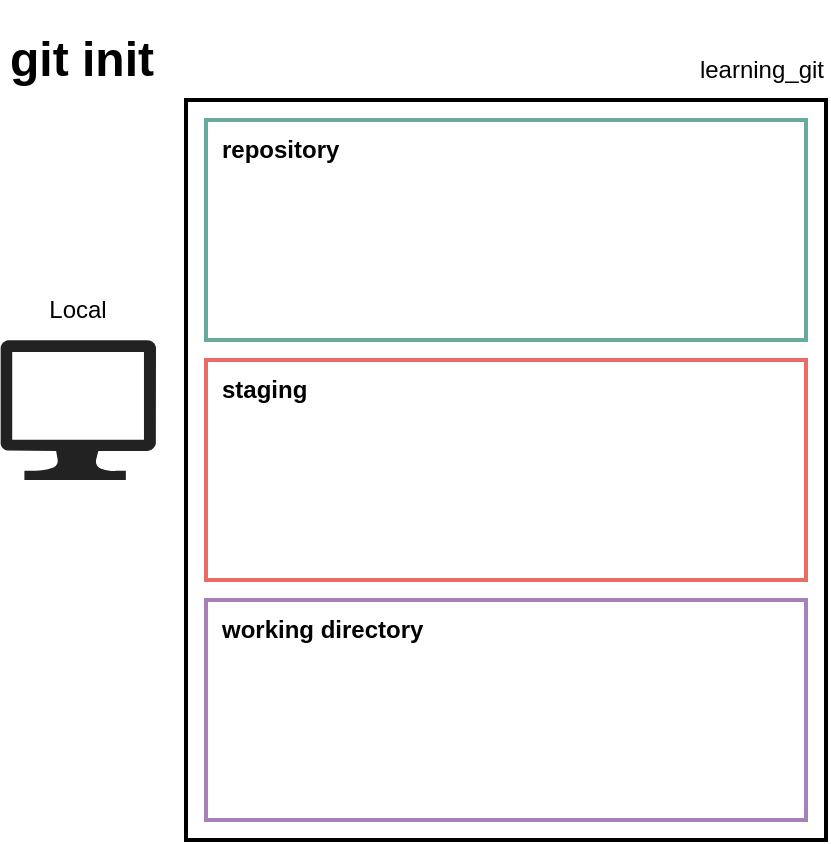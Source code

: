 <mxfile version="21.1.2" type="device" pages="7">
  <diagram name="git-init" id="-YxyPpJIQUArzZvzlgh2">
    <mxGraphModel dx="1194" dy="812" grid="1" gridSize="10" guides="1" tooltips="1" connect="1" arrows="1" fold="1" page="1" pageScale="1" pageWidth="827" pageHeight="1169" math="0" shadow="0">
      <root>
        <mxCell id="0" />
        <mxCell id="1" parent="0" />
        <mxCell id="hqATwPrgu74nvOjBv1BX-1" value="" style="rounded=0;whiteSpace=wrap;html=1;strokeWidth=2;" vertex="1" parent="1">
          <mxGeometry x="180" y="240" width="320" height="370" as="geometry" />
        </mxCell>
        <mxCell id="ZlquYvv8OyFAxpBDzK-X-1" value="&lt;h1&gt;git init&lt;/h1&gt;&lt;p&gt;&lt;br&gt;&lt;/p&gt;" style="text;html=1;strokeColor=none;fillColor=none;spacing=5;spacingTop=-20;whiteSpace=wrap;overflow=hidden;rounded=0;" parent="1" vertex="1">
          <mxGeometry x="87.22" y="200" width="190" height="70" as="geometry" />
        </mxCell>
        <mxCell id="yZu9iDbFmFyv74gO4Je9-7" value="" style="rounded=0;whiteSpace=wrap;html=1;strokeWidth=2;strokeColor=#67AB9F;" parent="1" vertex="1">
          <mxGeometry x="190" y="250" width="300" height="110" as="geometry" />
        </mxCell>
        <mxCell id="yZu9iDbFmFyv74gO4Je9-2" value="" style="sketch=0;aspect=fixed;pointerEvents=1;shadow=0;dashed=0;html=1;strokeColor=none;labelPosition=center;verticalLabelPosition=bottom;verticalAlign=top;align=center;fillColor=#222222;shape=mxgraph.azure.computer" parent="1" vertex="1">
          <mxGeometry x="87.22" y="360" width="77.78" height="70" as="geometry" />
        </mxCell>
        <mxCell id="yZu9iDbFmFyv74gO4Je9-3" value="Local" style="text;html=1;strokeColor=none;fillColor=none;align=center;verticalAlign=middle;whiteSpace=wrap;rounded=0;" parent="1" vertex="1">
          <mxGeometry x="96.11" y="330" width="60" height="30" as="geometry" />
        </mxCell>
        <mxCell id="yZu9iDbFmFyv74gO4Je9-8" value="repository" style="text;html=1;strokeColor=none;fillColor=none;align=left;verticalAlign=middle;whiteSpace=wrap;rounded=0;fontStyle=1" parent="1" vertex="1">
          <mxGeometry x="196" y="250" width="60" height="30" as="geometry" />
        </mxCell>
        <mxCell id="cRdxDxRjVK9_Y9O7wucG-1" value="" style="rounded=0;whiteSpace=wrap;html=1;strokeWidth=2;strokeColor=#EA6B66;" parent="1" vertex="1">
          <mxGeometry x="190" y="370" width="300" height="110" as="geometry" />
        </mxCell>
        <mxCell id="cRdxDxRjVK9_Y9O7wucG-2" value="staging" style="text;html=1;strokeColor=none;fillColor=none;align=left;verticalAlign=middle;whiteSpace=wrap;rounded=0;fontStyle=1" parent="1" vertex="1">
          <mxGeometry x="196" y="370" width="60" height="30" as="geometry" />
        </mxCell>
        <mxCell id="cRdxDxRjVK9_Y9O7wucG-3" value="" style="rounded=0;whiteSpace=wrap;html=1;strokeWidth=2;strokeColor=#A680B8;" parent="1" vertex="1">
          <mxGeometry x="190" y="490" width="300" height="110" as="geometry" />
        </mxCell>
        <mxCell id="cRdxDxRjVK9_Y9O7wucG-4" value="working directory" style="text;html=1;strokeColor=none;fillColor=none;align=left;verticalAlign=middle;whiteSpace=wrap;rounded=0;fontStyle=1" parent="1" vertex="1">
          <mxGeometry x="196" y="490" width="116" height="30" as="geometry" />
        </mxCell>
        <mxCell id="hqATwPrgu74nvOjBv1BX-2" value="learning_git" style="text;html=1;align=right;verticalAlign=middle;resizable=0;points=[];autosize=1;strokeColor=none;fillColor=none;" vertex="1" parent="1">
          <mxGeometry x="410" y="210" width="90" height="30" as="geometry" />
        </mxCell>
      </root>
    </mxGraphModel>
  </diagram>
  <diagram name="git-file" id="vsoEqmSqKzCADp6hCpRs">
    <mxGraphModel dx="1194" dy="812" grid="1" gridSize="10" guides="1" tooltips="1" connect="1" arrows="1" fold="1" page="1" pageScale="1" pageWidth="827" pageHeight="1169" math="0" shadow="0">
      <root>
        <mxCell id="FIYHvJH0AeBGkTyXwpkK-0" />
        <mxCell id="FIYHvJH0AeBGkTyXwpkK-1" parent="FIYHvJH0AeBGkTyXwpkK-0" />
        <mxCell id="nVtSJCHb0RSraCJJyfON-0" value="" style="rounded=0;whiteSpace=wrap;html=1;strokeWidth=2;" vertex="1" parent="FIYHvJH0AeBGkTyXwpkK-1">
          <mxGeometry x="352.78" y="340" width="320" height="370" as="geometry" />
        </mxCell>
        <mxCell id="nVtSJCHb0RSraCJJyfON-1" value="learning_git" style="text;html=1;align=right;verticalAlign=middle;resizable=0;points=[];autosize=1;strokeColor=none;fillColor=none;" vertex="1" parent="FIYHvJH0AeBGkTyXwpkK-1">
          <mxGeometry x="582.78" y="310" width="90" height="30" as="geometry" />
        </mxCell>
        <mxCell id="6olMR2F98lCyMHbFJEq0-2" value="&lt;h1&gt;Create a file&lt;/h1&gt;&lt;p&gt;&lt;br&gt;&lt;/p&gt;" style="text;html=1;strokeColor=none;fillColor=none;spacing=5;spacingTop=-20;whiteSpace=wrap;overflow=hidden;rounded=0;" parent="FIYHvJH0AeBGkTyXwpkK-1" vertex="1">
          <mxGeometry x="260" y="290" width="270" height="70" as="geometry" />
        </mxCell>
        <mxCell id="Saw3qlOga7E181A_jt4V-0" value="" style="rounded=0;whiteSpace=wrap;html=1;strokeWidth=2;strokeColor=#67AB9F;" parent="FIYHvJH0AeBGkTyXwpkK-1" vertex="1">
          <mxGeometry x="362.78" y="350" width="300" height="110" as="geometry" />
        </mxCell>
        <mxCell id="Saw3qlOga7E181A_jt4V-1" value="" style="sketch=0;aspect=fixed;pointerEvents=1;shadow=0;dashed=0;html=1;strokeColor=none;labelPosition=center;verticalLabelPosition=bottom;verticalAlign=top;align=center;fillColor=#222222;shape=mxgraph.azure.computer" parent="FIYHvJH0AeBGkTyXwpkK-1" vertex="1">
          <mxGeometry x="260" y="460" width="77.78" height="70" as="geometry" />
        </mxCell>
        <mxCell id="Saw3qlOga7E181A_jt4V-2" value="Local" style="text;html=1;strokeColor=none;fillColor=none;align=center;verticalAlign=middle;whiteSpace=wrap;rounded=0;" parent="FIYHvJH0AeBGkTyXwpkK-1" vertex="1">
          <mxGeometry x="268.89" y="430" width="60" height="30" as="geometry" />
        </mxCell>
        <mxCell id="Saw3qlOga7E181A_jt4V-3" value="repository" style="text;html=1;strokeColor=none;fillColor=none;align=left;verticalAlign=middle;whiteSpace=wrap;rounded=0;fontStyle=1" parent="FIYHvJH0AeBGkTyXwpkK-1" vertex="1">
          <mxGeometry x="368.78" y="350" width="60" height="30" as="geometry" />
        </mxCell>
        <mxCell id="Saw3qlOga7E181A_jt4V-4" value="" style="rounded=0;whiteSpace=wrap;html=1;strokeWidth=2;strokeColor=#EA6B66;" parent="FIYHvJH0AeBGkTyXwpkK-1" vertex="1">
          <mxGeometry x="362.78" y="470" width="300" height="110" as="geometry" />
        </mxCell>
        <mxCell id="Saw3qlOga7E181A_jt4V-5" value="staging" style="text;html=1;strokeColor=none;fillColor=none;align=left;verticalAlign=middle;whiteSpace=wrap;rounded=0;fontStyle=1" parent="FIYHvJH0AeBGkTyXwpkK-1" vertex="1">
          <mxGeometry x="368.78" y="470" width="60" height="30" as="geometry" />
        </mxCell>
        <mxCell id="Saw3qlOga7E181A_jt4V-6" value="" style="rounded=0;whiteSpace=wrap;html=1;strokeWidth=2;strokeColor=#A680B8;" parent="FIYHvJH0AeBGkTyXwpkK-1" vertex="1">
          <mxGeometry x="362.78" y="590" width="300" height="110" as="geometry" />
        </mxCell>
        <mxCell id="Saw3qlOga7E181A_jt4V-7" value="working directory" style="text;html=1;strokeColor=none;fillColor=none;align=left;verticalAlign=middle;whiteSpace=wrap;rounded=0;fontStyle=1" parent="FIYHvJH0AeBGkTyXwpkK-1" vertex="1">
          <mxGeometry x="368.78" y="590" width="113.22" height="30" as="geometry" />
        </mxCell>
        <mxCell id="6olMR2F98lCyMHbFJEq0-0" value="" style="whiteSpace=wrap;html=1;shape=mxgraph.basic.document" parent="FIYHvJH0AeBGkTyXwpkK-1" vertex="1">
          <mxGeometry x="394" y="630" width="40" height="40" as="geometry" />
        </mxCell>
        <mxCell id="6olMR2F98lCyMHbFJEq0-1" value="README.md" style="text;html=1;align=center;verticalAlign=middle;resizable=0;points=[];autosize=1;strokeColor=none;fillColor=none;" parent="FIYHvJH0AeBGkTyXwpkK-1" vertex="1">
          <mxGeometry x="369" y="670" width="90" height="30" as="geometry" />
        </mxCell>
      </root>
    </mxGraphModel>
  </diagram>
  <diagram name="git-add" id="ITcef8kENN064lZRTPvi">
    <mxGraphModel dx="1194" dy="812" grid="1" gridSize="10" guides="1" tooltips="1" connect="1" arrows="1" fold="1" page="1" pageScale="1" pageWidth="827" pageHeight="1169" math="0" shadow="0">
      <root>
        <mxCell id="UZeBuf4rFTnawCBUfYBG-0" />
        <mxCell id="UZeBuf4rFTnawCBUfYBG-1" parent="UZeBuf4rFTnawCBUfYBG-0" />
        <mxCell id="g2d2jYpHRuw7SIdADAEn-0" value="" style="rounded=0;whiteSpace=wrap;html=1;strokeWidth=2;" vertex="1" parent="UZeBuf4rFTnawCBUfYBG-1">
          <mxGeometry x="180.0" y="240" width="320" height="370" as="geometry" />
        </mxCell>
        <mxCell id="g2d2jYpHRuw7SIdADAEn-1" value="learning_git" style="text;html=1;align=right;verticalAlign=middle;resizable=0;points=[];autosize=1;strokeColor=none;fillColor=none;" vertex="1" parent="UZeBuf4rFTnawCBUfYBG-1">
          <mxGeometry x="410" y="210" width="90" height="30" as="geometry" />
        </mxCell>
        <mxCell id="QjUlexEIWqS3jKyvGFIQ-0" value="" style="rounded=0;whiteSpace=wrap;html=1;strokeWidth=2;strokeColor=#67AB9F;" parent="UZeBuf4rFTnawCBUfYBG-1" vertex="1">
          <mxGeometry x="190" y="250" width="300" height="110" as="geometry" />
        </mxCell>
        <mxCell id="QjUlexEIWqS3jKyvGFIQ-1" value="" style="sketch=0;aspect=fixed;pointerEvents=1;shadow=0;dashed=0;html=1;strokeColor=none;labelPosition=center;verticalLabelPosition=bottom;verticalAlign=top;align=center;fillColor=#222222;shape=mxgraph.azure.computer" parent="UZeBuf4rFTnawCBUfYBG-1" vertex="1">
          <mxGeometry x="87.22" y="360" width="77.78" height="70" as="geometry" />
        </mxCell>
        <mxCell id="QjUlexEIWqS3jKyvGFIQ-2" value="Local" style="text;html=1;strokeColor=none;fillColor=none;align=center;verticalAlign=middle;whiteSpace=wrap;rounded=0;" parent="UZeBuf4rFTnawCBUfYBG-1" vertex="1">
          <mxGeometry x="96.11" y="330" width="60" height="30" as="geometry" />
        </mxCell>
        <mxCell id="QjUlexEIWqS3jKyvGFIQ-3" value="repository" style="text;html=1;strokeColor=none;fillColor=none;align=left;verticalAlign=middle;whiteSpace=wrap;rounded=0;fontStyle=1" parent="UZeBuf4rFTnawCBUfYBG-1" vertex="1">
          <mxGeometry x="196" y="250" width="60" height="30" as="geometry" />
        </mxCell>
        <mxCell id="QjUlexEIWqS3jKyvGFIQ-4" value="" style="rounded=0;whiteSpace=wrap;html=1;strokeWidth=2;strokeColor=#EA6B66;" parent="UZeBuf4rFTnawCBUfYBG-1" vertex="1">
          <mxGeometry x="190" y="370" width="300" height="110" as="geometry" />
        </mxCell>
        <mxCell id="QjUlexEIWqS3jKyvGFIQ-5" value="staging" style="text;html=1;strokeColor=none;fillColor=none;align=left;verticalAlign=middle;whiteSpace=wrap;rounded=0;fontStyle=1" parent="UZeBuf4rFTnawCBUfYBG-1" vertex="1">
          <mxGeometry x="196" y="370" width="60" height="30" as="geometry" />
        </mxCell>
        <mxCell id="QjUlexEIWqS3jKyvGFIQ-6" value="" style="rounded=0;whiteSpace=wrap;html=1;strokeWidth=2;strokeColor=#A680B8;" parent="UZeBuf4rFTnawCBUfYBG-1" vertex="1">
          <mxGeometry x="190" y="490" width="300" height="110" as="geometry" />
        </mxCell>
        <mxCell id="QjUlexEIWqS3jKyvGFIQ-7" value="working directory" style="text;html=1;strokeColor=none;fillColor=none;align=left;verticalAlign=middle;whiteSpace=wrap;rounded=0;fontStyle=1" parent="UZeBuf4rFTnawCBUfYBG-1" vertex="1">
          <mxGeometry x="196" y="490" width="116" height="30" as="geometry" />
        </mxCell>
        <mxCell id="QjUlexEIWqS3jKyvGFIQ-8" value="" style="whiteSpace=wrap;html=1;shape=mxgraph.basic.document" parent="UZeBuf4rFTnawCBUfYBG-1" vertex="1">
          <mxGeometry x="215" y="410" width="40" height="40" as="geometry" />
        </mxCell>
        <mxCell id="QjUlexEIWqS3jKyvGFIQ-9" value="README.md" style="text;html=1;align=center;verticalAlign=middle;resizable=0;points=[];autosize=1;strokeColor=none;fillColor=none;" parent="UZeBuf4rFTnawCBUfYBG-1" vertex="1">
          <mxGeometry x="190" y="450" width="90" height="30" as="geometry" />
        </mxCell>
        <mxCell id="dAOEFKQYgUzx5aFdq-kA-0" value="&lt;h1&gt;git add README.md&lt;/h1&gt;" style="text;html=1;strokeColor=none;fillColor=none;spacing=5;spacingTop=-20;whiteSpace=wrap;overflow=hidden;rounded=0;" parent="UZeBuf4rFTnawCBUfYBG-1" vertex="1">
          <mxGeometry x="80" y="188" width="270" height="70" as="geometry" />
        </mxCell>
        <mxCell id="OmRHJ6eIKyZmBFCU5yNt-0" value="" style="endArrow=classic;html=1;curved=1;" edge="1" parent="UZeBuf4rFTnawCBUfYBG-1">
          <mxGeometry width="50" height="50" relative="1" as="geometry">
            <mxPoint x="270" y="550" as="sourcePoint" />
            <mxPoint x="270" y="440" as="targetPoint" />
            <Array as="points">
              <mxPoint x="360" y="490" />
            </Array>
          </mxGeometry>
        </mxCell>
      </root>
    </mxGraphModel>
  </diagram>
  <diagram name="git-commit" id="_FfShILvcAFEhgcJJ4aj">
    <mxGraphModel dx="1194" dy="812" grid="1" gridSize="10" guides="1" tooltips="1" connect="1" arrows="1" fold="1" page="1" pageScale="1" pageWidth="827" pageHeight="1169" math="0" shadow="0">
      <root>
        <mxCell id="XSUbhdxcEVcOYjpkGr-C-0" />
        <mxCell id="XSUbhdxcEVcOYjpkGr-C-1" parent="XSUbhdxcEVcOYjpkGr-C-0" />
        <mxCell id="MfGGx97EDilf3toNMk_y-0" value="" style="rounded=0;whiteSpace=wrap;html=1;strokeWidth=2;" vertex="1" parent="XSUbhdxcEVcOYjpkGr-C-1">
          <mxGeometry x="180.0" y="240" width="320" height="370" as="geometry" />
        </mxCell>
        <mxCell id="MfGGx97EDilf3toNMk_y-1" value="learning_git" style="text;html=1;align=right;verticalAlign=middle;resizable=0;points=[];autosize=1;strokeColor=none;fillColor=none;" vertex="1" parent="XSUbhdxcEVcOYjpkGr-C-1">
          <mxGeometry x="410" y="210" width="90" height="30" as="geometry" />
        </mxCell>
        <mxCell id="XSUbhdxcEVcOYjpkGr-C-2" value="" style="rounded=0;whiteSpace=wrap;html=1;strokeWidth=2;strokeColor=#67AB9F;" parent="XSUbhdxcEVcOYjpkGr-C-1" vertex="1">
          <mxGeometry x="190" y="250" width="300" height="110" as="geometry" />
        </mxCell>
        <mxCell id="XSUbhdxcEVcOYjpkGr-C-3" value="" style="sketch=0;aspect=fixed;pointerEvents=1;shadow=0;dashed=0;html=1;strokeColor=none;labelPosition=center;verticalLabelPosition=bottom;verticalAlign=top;align=center;fillColor=#222222;shape=mxgraph.azure.computer" parent="XSUbhdxcEVcOYjpkGr-C-1" vertex="1">
          <mxGeometry x="87.22" y="360" width="77.78" height="70" as="geometry" />
        </mxCell>
        <mxCell id="XSUbhdxcEVcOYjpkGr-C-4" value="Local" style="text;html=1;strokeColor=none;fillColor=none;align=center;verticalAlign=middle;whiteSpace=wrap;rounded=0;" parent="XSUbhdxcEVcOYjpkGr-C-1" vertex="1">
          <mxGeometry x="96.11" y="330" width="60" height="30" as="geometry" />
        </mxCell>
        <mxCell id="XSUbhdxcEVcOYjpkGr-C-5" value="repository" style="text;html=1;strokeColor=none;fillColor=none;align=left;verticalAlign=middle;whiteSpace=wrap;rounded=0;fontStyle=1" parent="XSUbhdxcEVcOYjpkGr-C-1" vertex="1">
          <mxGeometry x="196" y="250" width="60" height="30" as="geometry" />
        </mxCell>
        <mxCell id="XSUbhdxcEVcOYjpkGr-C-6" value="" style="rounded=0;whiteSpace=wrap;html=1;strokeWidth=2;strokeColor=#EA6B66;" parent="XSUbhdxcEVcOYjpkGr-C-1" vertex="1">
          <mxGeometry x="190" y="370" width="300" height="110" as="geometry" />
        </mxCell>
        <mxCell id="XSUbhdxcEVcOYjpkGr-C-7" value="staging" style="text;html=1;strokeColor=none;fillColor=none;align=left;verticalAlign=middle;whiteSpace=wrap;rounded=0;fontStyle=1" parent="XSUbhdxcEVcOYjpkGr-C-1" vertex="1">
          <mxGeometry x="196" y="370" width="60" height="30" as="geometry" />
        </mxCell>
        <mxCell id="XSUbhdxcEVcOYjpkGr-C-8" value="" style="rounded=0;whiteSpace=wrap;html=1;strokeWidth=2;strokeColor=#A680B8;" parent="XSUbhdxcEVcOYjpkGr-C-1" vertex="1">
          <mxGeometry x="190" y="490" width="300" height="110" as="geometry" />
        </mxCell>
        <mxCell id="XSUbhdxcEVcOYjpkGr-C-9" value="working directory" style="text;html=1;strokeColor=none;fillColor=none;align=left;verticalAlign=middle;whiteSpace=wrap;rounded=0;fontStyle=1" parent="XSUbhdxcEVcOYjpkGr-C-1" vertex="1">
          <mxGeometry x="196" y="490" width="116" height="30" as="geometry" />
        </mxCell>
        <mxCell id="XSUbhdxcEVcOYjpkGr-C-10" value="" style="whiteSpace=wrap;html=1;shape=mxgraph.basic.document" parent="XSUbhdxcEVcOYjpkGr-C-1" vertex="1">
          <mxGeometry x="215" y="290" width="40" height="40" as="geometry" />
        </mxCell>
        <mxCell id="XSUbhdxcEVcOYjpkGr-C-11" value="README.md" style="text;html=1;align=center;verticalAlign=middle;resizable=0;points=[];autosize=1;strokeColor=none;fillColor=none;" parent="XSUbhdxcEVcOYjpkGr-C-1" vertex="1">
          <mxGeometry x="190" y="330" width="90" height="30" as="geometry" />
        </mxCell>
        <mxCell id="XSUbhdxcEVcOYjpkGr-C-12" value="&lt;h1&gt;git commit -m &quot;message&quot;&lt;/h1&gt;" style="text;html=1;strokeColor=none;fillColor=none;spacing=5;spacingTop=-20;whiteSpace=wrap;overflow=hidden;rounded=0;" parent="XSUbhdxcEVcOYjpkGr-C-1" vertex="1">
          <mxGeometry x="79" y="180" width="350" height="70" as="geometry" />
        </mxCell>
        <mxCell id="rqK7GGPLaOEI7zJ6sDIa-0" value="" style="endArrow=classic;html=1;curved=1;" edge="1" parent="XSUbhdxcEVcOYjpkGr-C-1">
          <mxGeometry width="50" height="50" relative="1" as="geometry">
            <mxPoint x="270" y="430" as="sourcePoint" />
            <mxPoint x="270" y="320" as="targetPoint" />
            <Array as="points">
              <mxPoint x="360" y="370" />
            </Array>
          </mxGeometry>
        </mxCell>
      </root>
    </mxGraphModel>
  </diagram>
  <diagram id="oav_KaQNIgASNn9GYi1O" name="create-github">
    <mxGraphModel dx="1194" dy="812" grid="1" gridSize="10" guides="1" tooltips="1" connect="1" arrows="1" fold="1" page="1" pageScale="1" pageWidth="827" pageHeight="1169" math="0" shadow="0">
      <root>
        <mxCell id="0" />
        <mxCell id="1" parent="0" />
        <mxCell id="UGCbMftMWqdsoCMZL1pl-1" value="" style="rounded=0;whiteSpace=wrap;html=1;strokeWidth=2;" vertex="1" parent="1">
          <mxGeometry x="610" y="240" width="320" height="370" as="geometry" />
        </mxCell>
        <mxCell id="yRsJhULzBp8TWrmPor1F-1" value="" style="rounded=0;whiteSpace=wrap;html=1;strokeWidth=2;" vertex="1" parent="1">
          <mxGeometry x="180.0" y="240" width="320" height="370" as="geometry" />
        </mxCell>
        <mxCell id="yRsJhULzBp8TWrmPor1F-2" value="learning_git" style="text;html=1;align=right;verticalAlign=middle;resizable=0;points=[];autosize=1;strokeColor=none;fillColor=none;" vertex="1" parent="1">
          <mxGeometry x="410" y="210" width="90" height="30" as="geometry" />
        </mxCell>
        <mxCell id="a9VAbbiZVvmUka3tZX2u-1" value="" style="rounded=0;whiteSpace=wrap;html=1;strokeWidth=2;strokeColor=#67AB9F;" parent="1" vertex="1">
          <mxGeometry x="190" y="250" width="300" height="110" as="geometry" />
        </mxCell>
        <mxCell id="a9VAbbiZVvmUka3tZX2u-2" value="" style="sketch=0;aspect=fixed;pointerEvents=1;shadow=0;dashed=0;html=1;strokeColor=none;labelPosition=center;verticalLabelPosition=bottom;verticalAlign=top;align=center;fillColor=#222222;shape=mxgraph.azure.computer" parent="1" vertex="1">
          <mxGeometry x="87.22" y="360" width="77.78" height="70" as="geometry" />
        </mxCell>
        <mxCell id="a9VAbbiZVvmUka3tZX2u-3" value="Local" style="text;html=1;strokeColor=none;fillColor=none;align=center;verticalAlign=middle;whiteSpace=wrap;rounded=0;" parent="1" vertex="1">
          <mxGeometry x="96.11" y="330" width="60" height="30" as="geometry" />
        </mxCell>
        <mxCell id="a9VAbbiZVvmUka3tZX2u-4" value="repository" style="text;html=1;strokeColor=none;fillColor=none;align=left;verticalAlign=middle;whiteSpace=wrap;rounded=0;fontStyle=1" parent="1" vertex="1">
          <mxGeometry x="196" y="250" width="60" height="30" as="geometry" />
        </mxCell>
        <mxCell id="a9VAbbiZVvmUka3tZX2u-5" value="" style="rounded=0;whiteSpace=wrap;html=1;strokeWidth=2;strokeColor=#EA6B66;" parent="1" vertex="1">
          <mxGeometry x="190" y="370" width="300" height="110" as="geometry" />
        </mxCell>
        <mxCell id="a9VAbbiZVvmUka3tZX2u-6" value="staging" style="text;html=1;strokeColor=none;fillColor=none;align=left;verticalAlign=middle;whiteSpace=wrap;rounded=0;fontStyle=1" parent="1" vertex="1">
          <mxGeometry x="196" y="370" width="60" height="30" as="geometry" />
        </mxCell>
        <mxCell id="a9VAbbiZVvmUka3tZX2u-7" value="" style="rounded=0;whiteSpace=wrap;html=1;strokeWidth=2;strokeColor=#A680B8;" parent="1" vertex="1">
          <mxGeometry x="190" y="490" width="300" height="110" as="geometry" />
        </mxCell>
        <mxCell id="a9VAbbiZVvmUka3tZX2u-8" value="working directory" style="text;html=1;strokeColor=none;fillColor=none;align=left;verticalAlign=middle;whiteSpace=wrap;rounded=0;fontStyle=1" parent="1" vertex="1">
          <mxGeometry x="196" y="490" width="116" height="30" as="geometry" />
        </mxCell>
        <mxCell id="a9VAbbiZVvmUka3tZX2u-11" value="&lt;h1&gt;Create a repository on GitHub.com&lt;/h1&gt;" style="text;html=1;strokeColor=none;fillColor=none;spacing=5;spacingTop=-20;whiteSpace=wrap;overflow=hidden;rounded=0;" parent="1" vertex="1">
          <mxGeometry x="80" y="170" width="430" height="70" as="geometry" />
        </mxCell>
        <mxCell id="a9VAbbiZVvmUka3tZX2u-12" value="" style="verticalLabelPosition=bottom;html=1;verticalAlign=top;align=center;strokeColor=none;fillColor=#333333;shape=mxgraph.azure.github_code;pointerEvents=1;" parent="1" vertex="1">
          <mxGeometry x="610" y="180" width="50" height="50" as="geometry" />
        </mxCell>
        <mxCell id="a9VAbbiZVvmUka3tZX2u-13" value="GitHub" style="text;html=1;strokeColor=none;fillColor=none;align=center;verticalAlign=middle;whiteSpace=wrap;rounded=0;" parent="1" vertex="1">
          <mxGeometry x="604" y="150" width="60" height="30" as="geometry" />
        </mxCell>
        <mxCell id="hScLiqYNuRBypge_krDD-1" value="" style="whiteSpace=wrap;html=1;shape=mxgraph.basic.document" parent="1" vertex="1">
          <mxGeometry x="215" y="290" width="40" height="40" as="geometry" />
        </mxCell>
        <mxCell id="hScLiqYNuRBypge_krDD-2" value="README.md" style="text;html=1;align=center;verticalAlign=middle;resizable=0;points=[];autosize=1;strokeColor=none;fillColor=none;" parent="1" vertex="1">
          <mxGeometry x="190" y="330" width="90" height="30" as="geometry" />
        </mxCell>
        <mxCell id="UGCbMftMWqdsoCMZL1pl-2" value="https://github.com/YOUR_NAME/lerning_git" style="text;html=1;align=right;verticalAlign=middle;resizable=0;points=[];autosize=1;strokeColor=none;fillColor=none;" vertex="1" parent="1">
          <mxGeometry x="670" y="210" width="260" height="30" as="geometry" />
        </mxCell>
      </root>
    </mxGraphModel>
  </diagram>
  <diagram name="github-remote-add" id="JijEMHi6HCqEIebqfVGM">
    <mxGraphModel dx="1194" dy="812" grid="1" gridSize="10" guides="1" tooltips="1" connect="1" arrows="1" fold="1" page="1" pageScale="1" pageWidth="827" pageHeight="1169" math="0" shadow="0">
      <root>
        <mxCell id="IJfOhzG1JKlrrVF2jmxx-0" />
        <mxCell id="IJfOhzG1JKlrrVF2jmxx-1" parent="IJfOhzG1JKlrrVF2jmxx-0" />
        <mxCell id="invjvzj8y4gYJv51G8TF-0" value="" style="rounded=0;whiteSpace=wrap;html=1;strokeWidth=2;" vertex="1" parent="IJfOhzG1JKlrrVF2jmxx-1">
          <mxGeometry x="180.0" y="240" width="320" height="370" as="geometry" />
        </mxCell>
        <mxCell id="invjvzj8y4gYJv51G8TF-1" value="learning_git" style="text;html=1;align=right;verticalAlign=middle;resizable=0;points=[];autosize=1;strokeColor=none;fillColor=none;" vertex="1" parent="IJfOhzG1JKlrrVF2jmxx-1">
          <mxGeometry x="410" y="210" width="90" height="30" as="geometry" />
        </mxCell>
        <mxCell id="IJfOhzG1JKlrrVF2jmxx-2" value="" style="rounded=0;whiteSpace=wrap;html=1;strokeWidth=2;strokeColor=#67AB9F;" parent="IJfOhzG1JKlrrVF2jmxx-1" vertex="1">
          <mxGeometry x="190" y="250" width="300" height="110" as="geometry" />
        </mxCell>
        <mxCell id="IJfOhzG1JKlrrVF2jmxx-3" value="" style="sketch=0;aspect=fixed;pointerEvents=1;shadow=0;dashed=0;html=1;strokeColor=none;labelPosition=center;verticalLabelPosition=bottom;verticalAlign=top;align=center;fillColor=#222222;shape=mxgraph.azure.computer" parent="IJfOhzG1JKlrrVF2jmxx-1" vertex="1">
          <mxGeometry x="87.22" y="360" width="77.78" height="70" as="geometry" />
        </mxCell>
        <mxCell id="IJfOhzG1JKlrrVF2jmxx-4" value="Local" style="text;html=1;strokeColor=none;fillColor=none;align=center;verticalAlign=middle;whiteSpace=wrap;rounded=0;" parent="IJfOhzG1JKlrrVF2jmxx-1" vertex="1">
          <mxGeometry x="96.11" y="330" width="60" height="30" as="geometry" />
        </mxCell>
        <mxCell id="IJfOhzG1JKlrrVF2jmxx-5" value="repository" style="text;html=1;strokeColor=none;fillColor=none;align=center;verticalAlign=middle;whiteSpace=wrap;rounded=0;fontStyle=1" parent="IJfOhzG1JKlrrVF2jmxx-1" vertex="1">
          <mxGeometry x="194" y="250" width="60" height="30" as="geometry" />
        </mxCell>
        <mxCell id="IJfOhzG1JKlrrVF2jmxx-6" value="" style="rounded=0;whiteSpace=wrap;html=1;strokeWidth=2;strokeColor=#EA6B66;" parent="IJfOhzG1JKlrrVF2jmxx-1" vertex="1">
          <mxGeometry x="190" y="370" width="300" height="110" as="geometry" />
        </mxCell>
        <mxCell id="IJfOhzG1JKlrrVF2jmxx-7" value="staging" style="text;html=1;strokeColor=none;fillColor=none;align=left;verticalAlign=middle;whiteSpace=wrap;rounded=0;fontStyle=1" parent="IJfOhzG1JKlrrVF2jmxx-1" vertex="1">
          <mxGeometry x="194" y="370" width="60" height="30" as="geometry" />
        </mxCell>
        <mxCell id="IJfOhzG1JKlrrVF2jmxx-8" value="" style="rounded=0;whiteSpace=wrap;html=1;strokeWidth=2;strokeColor=#A680B8;" parent="IJfOhzG1JKlrrVF2jmxx-1" vertex="1">
          <mxGeometry x="190" y="490" width="300" height="110" as="geometry" />
        </mxCell>
        <mxCell id="IJfOhzG1JKlrrVF2jmxx-9" value="working directory" style="text;html=1;strokeColor=none;fillColor=none;align=left;verticalAlign=middle;whiteSpace=wrap;rounded=0;fontStyle=1" parent="IJfOhzG1JKlrrVF2jmxx-1" vertex="1">
          <mxGeometry x="194" y="490" width="116" height="30" as="geometry" />
        </mxCell>
        <mxCell id="IJfOhzG1JKlrrVF2jmxx-10" value="&lt;h1&gt;git remote add origin https://~~&lt;/h1&gt;" style="text;html=1;strokeColor=none;fillColor=none;spacing=5;spacingTop=-20;whiteSpace=wrap;overflow=hidden;rounded=0;" parent="IJfOhzG1JKlrrVF2jmxx-1" vertex="1">
          <mxGeometry x="80" y="180" width="430" height="70" as="geometry" />
        </mxCell>
        <mxCell id="IJfOhzG1JKlrrVF2jmxx-11" value="" style="verticalLabelPosition=bottom;html=1;verticalAlign=top;align=center;strokeColor=none;fillColor=#333333;shape=mxgraph.azure.github_code;pointerEvents=1;" parent="IJfOhzG1JKlrrVF2jmxx-1" vertex="1">
          <mxGeometry x="600" y="185" width="50" height="50" as="geometry" />
        </mxCell>
        <mxCell id="IJfOhzG1JKlrrVF2jmxx-12" value="GitHub" style="text;html=1;strokeColor=none;fillColor=none;align=center;verticalAlign=middle;whiteSpace=wrap;rounded=0;" parent="IJfOhzG1JKlrrVF2jmxx-1" vertex="1">
          <mxGeometry x="594" y="155" width="60" height="30" as="geometry" />
        </mxCell>
        <mxCell id="IJfOhzG1JKlrrVF2jmxx-15" value="" style="whiteSpace=wrap;html=1;shape=mxgraph.basic.document" parent="IJfOhzG1JKlrrVF2jmxx-1" vertex="1">
          <mxGeometry x="215" y="290" width="40" height="40" as="geometry" />
        </mxCell>
        <mxCell id="IJfOhzG1JKlrrVF2jmxx-16" value="README.md" style="text;html=1;align=center;verticalAlign=middle;resizable=0;points=[];autosize=1;strokeColor=none;fillColor=none;" parent="IJfOhzG1JKlrrVF2jmxx-1" vertex="1">
          <mxGeometry x="190" y="330" width="90" height="30" as="geometry" />
        </mxCell>
        <mxCell id="IJfOhzG1JKlrrVF2jmxx-19" value="Link" style="text;html=1;strokeColor=none;fillColor=none;align=center;verticalAlign=middle;whiteSpace=wrap;rounded=0;" parent="IJfOhzG1JKlrrVF2jmxx-1" vertex="1">
          <mxGeometry x="520" y="275" width="60" height="30" as="geometry" />
        </mxCell>
        <mxCell id="IJfOhzG1JKlrrVF2jmxx-20" value="" style="endArrow=diamondThin;startArrow=diamondThin;html=1;rounded=0;strokeWidth=4;startFill=1;endFill=1;" parent="IJfOhzG1JKlrrVF2jmxx-1" edge="1">
          <mxGeometry width="50" height="50" relative="1" as="geometry">
            <mxPoint x="518" y="309" as="sourcePoint" />
            <mxPoint x="583" y="309" as="targetPoint" />
          </mxGeometry>
        </mxCell>
        <mxCell id="rDdjLYK55O0rEiuM0s3c-0" value="" style="rounded=0;whiteSpace=wrap;html=1;strokeWidth=2;" vertex="1" parent="IJfOhzG1JKlrrVF2jmxx-1">
          <mxGeometry x="600" y="240" width="320" height="370" as="geometry" />
        </mxCell>
        <mxCell id="rDdjLYK55O0rEiuM0s3c-1" value="https://github.com/YOUR_NAME/lerning_git" style="text;html=1;align=right;verticalAlign=middle;resizable=0;points=[];autosize=1;strokeColor=none;fillColor=none;" vertex="1" parent="IJfOhzG1JKlrrVF2jmxx-1">
          <mxGeometry x="660" y="210" width="260" height="30" as="geometry" />
        </mxCell>
        <mxCell id="mQzSypGfMxB1TPhzI-HP-0" value="Call &quot;origin" style="text;html=1;strokeColor=none;fillColor=none;align=right;verticalAlign=middle;whiteSpace=wrap;rounded=0;" vertex="1" parent="IJfOhzG1JKlrrVF2jmxx-1">
          <mxGeometry x="790" y="190" width="130" height="30" as="geometry" />
        </mxCell>
      </root>
    </mxGraphModel>
  </diagram>
  <diagram name="git-push" id="IIjg3h3-hwVgYYz0F76M">
    <mxGraphModel dx="1194" dy="812" grid="1" gridSize="10" guides="1" tooltips="1" connect="1" arrows="1" fold="1" page="1" pageScale="1" pageWidth="827" pageHeight="1169" math="0" shadow="0">
      <root>
        <mxCell id="UJIzYrHelhGBfIpLEu2i-0" />
        <mxCell id="UJIzYrHelhGBfIpLEu2i-1" parent="UJIzYrHelhGBfIpLEu2i-0" />
        <mxCell id="2jItDByRYYhCUlLDloqq-0" value="" style="rounded=0;whiteSpace=wrap;html=1;strokeWidth=2;" vertex="1" parent="UJIzYrHelhGBfIpLEu2i-1">
          <mxGeometry x="180.0" y="240" width="320" height="370" as="geometry" />
        </mxCell>
        <mxCell id="2jItDByRYYhCUlLDloqq-1" value="learning_git" style="text;html=1;align=right;verticalAlign=middle;resizable=0;points=[];autosize=1;strokeColor=none;fillColor=none;" vertex="1" parent="UJIzYrHelhGBfIpLEu2i-1">
          <mxGeometry x="410" y="210" width="90" height="30" as="geometry" />
        </mxCell>
        <mxCell id="UJIzYrHelhGBfIpLEu2i-2" value="" style="rounded=0;whiteSpace=wrap;html=1;strokeWidth=2;strokeColor=#67AB9F;" parent="UJIzYrHelhGBfIpLEu2i-1" vertex="1">
          <mxGeometry x="190" y="250" width="300" height="110" as="geometry" />
        </mxCell>
        <mxCell id="UJIzYrHelhGBfIpLEu2i-3" value="" style="sketch=0;aspect=fixed;pointerEvents=1;shadow=0;dashed=0;html=1;strokeColor=none;labelPosition=center;verticalLabelPosition=bottom;verticalAlign=top;align=center;fillColor=#222222;shape=mxgraph.azure.computer" parent="UJIzYrHelhGBfIpLEu2i-1" vertex="1">
          <mxGeometry x="87.22" y="360" width="77.78" height="70" as="geometry" />
        </mxCell>
        <mxCell id="UJIzYrHelhGBfIpLEu2i-4" value="Local" style="text;html=1;strokeColor=none;fillColor=none;align=center;verticalAlign=middle;whiteSpace=wrap;rounded=0;" parent="UJIzYrHelhGBfIpLEu2i-1" vertex="1">
          <mxGeometry x="96.11" y="330" width="60" height="30" as="geometry" />
        </mxCell>
        <mxCell id="UJIzYrHelhGBfIpLEu2i-5" value="repository" style="text;html=1;strokeColor=none;fillColor=none;align=center;verticalAlign=middle;whiteSpace=wrap;rounded=0;fontStyle=1" parent="UJIzYrHelhGBfIpLEu2i-1" vertex="1">
          <mxGeometry x="194" y="250" width="60" height="30" as="geometry" />
        </mxCell>
        <mxCell id="UJIzYrHelhGBfIpLEu2i-6" value="" style="rounded=0;whiteSpace=wrap;html=1;strokeWidth=2;strokeColor=#EA6B66;" parent="UJIzYrHelhGBfIpLEu2i-1" vertex="1">
          <mxGeometry x="190" y="370" width="300" height="110" as="geometry" />
        </mxCell>
        <mxCell id="UJIzYrHelhGBfIpLEu2i-7" value="staging" style="text;html=1;strokeColor=none;fillColor=none;align=left;verticalAlign=middle;whiteSpace=wrap;rounded=0;fontStyle=1" parent="UJIzYrHelhGBfIpLEu2i-1" vertex="1">
          <mxGeometry x="194" y="370" width="60" height="30" as="geometry" />
        </mxCell>
        <mxCell id="UJIzYrHelhGBfIpLEu2i-8" value="" style="rounded=0;whiteSpace=wrap;html=1;strokeWidth=2;strokeColor=#A680B8;" parent="UJIzYrHelhGBfIpLEu2i-1" vertex="1">
          <mxGeometry x="190" y="490" width="300" height="110" as="geometry" />
        </mxCell>
        <mxCell id="UJIzYrHelhGBfIpLEu2i-9" value="working directory" style="text;html=1;strokeColor=none;fillColor=none;align=left;verticalAlign=middle;whiteSpace=wrap;rounded=0;fontStyle=1" parent="UJIzYrHelhGBfIpLEu2i-1" vertex="1">
          <mxGeometry x="194" y="490" width="116" height="30" as="geometry" />
        </mxCell>
        <mxCell id="UJIzYrHelhGBfIpLEu2i-15" value="" style="whiteSpace=wrap;html=1;shape=mxgraph.basic.document" parent="UJIzYrHelhGBfIpLEu2i-1" vertex="1">
          <mxGeometry x="215" y="290" width="40" height="40" as="geometry" />
        </mxCell>
        <mxCell id="UJIzYrHelhGBfIpLEu2i-16" value="README.md" style="text;html=1;align=center;verticalAlign=middle;resizable=0;points=[];autosize=1;strokeColor=none;fillColor=none;" parent="UJIzYrHelhGBfIpLEu2i-1" vertex="1">
          <mxGeometry x="190" y="330" width="90" height="30" as="geometry" />
        </mxCell>
        <mxCell id="9BkDVUQOalv6xpWGgyC9-2" value="push" style="text;html=1;strokeColor=none;fillColor=none;align=center;verticalAlign=middle;whiteSpace=wrap;rounded=0;" parent="UJIzYrHelhGBfIpLEu2i-1" vertex="1">
          <mxGeometry x="520" y="275" width="60" height="30" as="geometry" />
        </mxCell>
        <mxCell id="9BkDVUQOalv6xpWGgyC9-3" value="" style="endArrow=block;startArrow=none;html=1;rounded=0;strokeWidth=4;startFill=0;endFill=1;" parent="UJIzYrHelhGBfIpLEu2i-1" edge="1">
          <mxGeometry width="50" height="50" relative="1" as="geometry">
            <mxPoint x="518" y="309" as="sourcePoint" />
            <mxPoint x="583" y="309" as="targetPoint" />
          </mxGeometry>
        </mxCell>
        <mxCell id="CcGwf6xobVWZswfnajuz-0" value="" style="verticalLabelPosition=bottom;html=1;verticalAlign=top;align=center;strokeColor=none;fillColor=#333333;shape=mxgraph.azure.github_code;pointerEvents=1;" vertex="1" parent="UJIzYrHelhGBfIpLEu2i-1">
          <mxGeometry x="600" y="185" width="50" height="50" as="geometry" />
        </mxCell>
        <mxCell id="CcGwf6xobVWZswfnajuz-1" value="GitHub" style="text;html=1;strokeColor=none;fillColor=none;align=center;verticalAlign=middle;whiteSpace=wrap;rounded=0;" vertex="1" parent="UJIzYrHelhGBfIpLEu2i-1">
          <mxGeometry x="594" y="155" width="60" height="30" as="geometry" />
        </mxCell>
        <mxCell id="CcGwf6xobVWZswfnajuz-2" value="" style="rounded=0;whiteSpace=wrap;html=1;strokeWidth=2;" vertex="1" parent="UJIzYrHelhGBfIpLEu2i-1">
          <mxGeometry x="600" y="240" width="320" height="370" as="geometry" />
        </mxCell>
        <mxCell id="CcGwf6xobVWZswfnajuz-3" value="https://github.com/YOUR_NAME/lerning_git" style="text;html=1;align=right;verticalAlign=middle;resizable=0;points=[];autosize=1;strokeColor=none;fillColor=none;" vertex="1" parent="UJIzYrHelhGBfIpLEu2i-1">
          <mxGeometry x="660" y="210" width="260" height="30" as="geometry" />
        </mxCell>
        <mxCell id="CcGwf6xobVWZswfnajuz-4" value="" style="whiteSpace=wrap;html=1;shape=mxgraph.basic.document" vertex="1" parent="UJIzYrHelhGBfIpLEu2i-1">
          <mxGeometry x="625" y="275" width="40" height="40" as="geometry" />
        </mxCell>
        <mxCell id="CcGwf6xobVWZswfnajuz-5" value="README.md" style="text;html=1;align=center;verticalAlign=middle;resizable=0;points=[];autosize=1;strokeColor=none;fillColor=none;" vertex="1" parent="UJIzYrHelhGBfIpLEu2i-1">
          <mxGeometry x="600" y="315" width="90" height="30" as="geometry" />
        </mxCell>
        <mxCell id="2jItDByRYYhCUlLDloqq-3" value="&lt;h1&gt;git push origin main -u&lt;/h1&gt;" style="text;html=1;strokeColor=none;fillColor=none;spacing=5;spacingTop=-20;whiteSpace=wrap;overflow=hidden;rounded=0;" vertex="1" parent="UJIzYrHelhGBfIpLEu2i-1">
          <mxGeometry x="87.22" y="190" width="430" height="70" as="geometry" />
        </mxCell>
      </root>
    </mxGraphModel>
  </diagram>
</mxfile>
